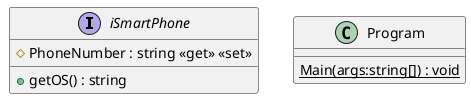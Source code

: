 @startuml
interface iSmartPhone {
    # PhoneNumber : string <<get>> <<set>>
    + getOS() : string
}
class Program {
    {static} Main(args:string[]) : void
}
@enduml
